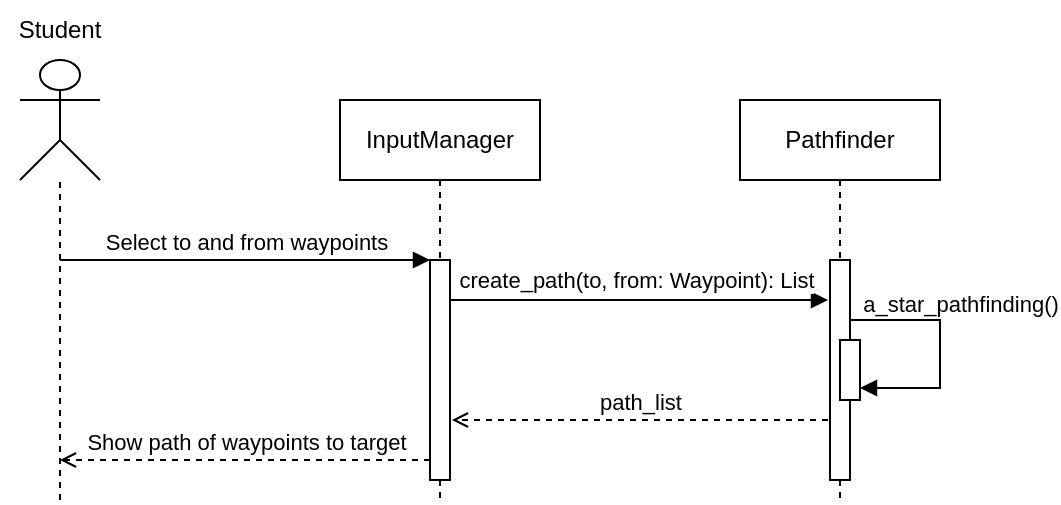 <mxfile version="24.7.17">
  <diagram name="Page-1" id="2YBvvXClWsGukQMizWep">
    <mxGraphModel dx="792" dy="518" grid="1" gridSize="10" guides="1" tooltips="1" connect="1" arrows="1" fold="1" page="1" pageScale="1" pageWidth="850" pageHeight="1100" math="0" shadow="0">
      <root>
        <mxCell id="0" />
        <mxCell id="1" parent="0" />
        <mxCell id="aM9ryv3xv72pqoxQDRHE-5" value="InputManager" style="shape=umlLifeline;perimeter=lifelinePerimeter;whiteSpace=wrap;html=1;container=0;dropTarget=0;collapsible=0;recursiveResize=0;outlineConnect=0;portConstraint=eastwest;newEdgeStyle={&quot;edgeStyle&quot;:&quot;elbowEdgeStyle&quot;,&quot;elbow&quot;:&quot;vertical&quot;,&quot;curved&quot;:0,&quot;rounded&quot;:0};" parent="1" vertex="1">
          <mxGeometry x="240" y="80" width="100" height="200" as="geometry" />
        </mxCell>
        <mxCell id="fWLCfGAsJlspZUFE4-yk-4" style="edgeStyle=elbowEdgeStyle;rounded=0;orthogonalLoop=1;jettySize=auto;html=1;elbow=vertical;curved=0;" parent="aM9ryv3xv72pqoxQDRHE-5" source="aM9ryv3xv72pqoxQDRHE-6" target="aM9ryv3xv72pqoxQDRHE-5" edge="1">
          <mxGeometry relative="1" as="geometry" />
        </mxCell>
        <mxCell id="aM9ryv3xv72pqoxQDRHE-6" value="" style="html=1;points=[];perimeter=orthogonalPerimeter;outlineConnect=0;targetShapes=umlLifeline;portConstraint=eastwest;newEdgeStyle={&quot;edgeStyle&quot;:&quot;elbowEdgeStyle&quot;,&quot;elbow&quot;:&quot;vertical&quot;,&quot;curved&quot;:0,&quot;rounded&quot;:0};" parent="aM9ryv3xv72pqoxQDRHE-5" vertex="1">
          <mxGeometry x="45" y="80" width="10" height="110" as="geometry" />
        </mxCell>
        <mxCell id="aM9ryv3xv72pqoxQDRHE-10" value="Select to and from waypoints" style="html=1;verticalAlign=bottom;endArrow=block;endSize=6;elbow=vertical;rounded=0;endFill=1;" parent="1" edge="1">
          <mxGeometry relative="1" as="geometry">
            <mxPoint x="285" y="160" as="targetPoint" />
            <mxPoint x="100" y="160" as="sourcePoint" />
          </mxGeometry>
        </mxCell>
        <mxCell id="SFPaSA88H66n3JvD3_18-4" value="" style="shape=umlActor;verticalLabelPosition=bottom;verticalAlign=top;html=1;outlineConnect=0;align=center;" parent="1" vertex="1">
          <mxGeometry x="80" y="60" width="40" height="60" as="geometry" />
        </mxCell>
        <mxCell id="SFPaSA88H66n3JvD3_18-5" value="" style="endArrow=none;dashed=1;html=1;rounded=0;" parent="1" target="SFPaSA88H66n3JvD3_18-4" edge="1">
          <mxGeometry width="50" height="50" relative="1" as="geometry">
            <mxPoint x="100" y="280" as="sourcePoint" />
            <mxPoint x="220" y="230" as="targetPoint" />
          </mxGeometry>
        </mxCell>
        <mxCell id="SFPaSA88H66n3JvD3_18-6" value="Student" style="text;html=1;align=center;verticalAlign=middle;whiteSpace=wrap;rounded=0;" parent="1" vertex="1">
          <mxGeometry x="70" y="30" width="60" height="30" as="geometry" />
        </mxCell>
        <mxCell id="SFPaSA88H66n3JvD3_18-7" value="Pathfinder" style="shape=umlLifeline;perimeter=lifelinePerimeter;whiteSpace=wrap;html=1;container=0;dropTarget=0;collapsible=0;recursiveResize=0;outlineConnect=0;portConstraint=eastwest;newEdgeStyle={&quot;edgeStyle&quot;:&quot;elbowEdgeStyle&quot;,&quot;elbow&quot;:&quot;vertical&quot;,&quot;curved&quot;:0,&quot;rounded&quot;:0};" parent="1" vertex="1">
          <mxGeometry x="440" y="80" width="100" height="200" as="geometry" />
        </mxCell>
        <mxCell id="SFPaSA88H66n3JvD3_18-8" value="" style="html=1;points=[];perimeter=orthogonalPerimeter;outlineConnect=0;targetShapes=umlLifeline;portConstraint=eastwest;newEdgeStyle={&quot;edgeStyle&quot;:&quot;elbowEdgeStyle&quot;,&quot;elbow&quot;:&quot;vertical&quot;,&quot;curved&quot;:0,&quot;rounded&quot;:0};" parent="SFPaSA88H66n3JvD3_18-7" vertex="1">
          <mxGeometry x="45" y="80" width="10" height="110" as="geometry" />
        </mxCell>
        <mxCell id="SFPaSA88H66n3JvD3_18-18" value="" style="html=1;points=[];perimeter=orthogonalPerimeter;outlineConnect=0;targetShapes=umlLifeline;portConstraint=eastwest;newEdgeStyle={&quot;edgeStyle&quot;:&quot;elbowEdgeStyle&quot;,&quot;elbow&quot;:&quot;vertical&quot;,&quot;curved&quot;:0,&quot;rounded&quot;:0};" parent="SFPaSA88H66n3JvD3_18-7" vertex="1">
          <mxGeometry x="50" y="120" width="10" height="30" as="geometry" />
        </mxCell>
        <mxCell id="SFPaSA88H66n3JvD3_18-14" value="" style="endArrow=block;html=1;rounded=0;elbow=vertical;endFill=1;verticalAlign=middle;edgeStyle=orthogonalEdgeStyle;" parent="SFPaSA88H66n3JvD3_18-7" source="SFPaSA88H66n3JvD3_18-8" target="SFPaSA88H66n3JvD3_18-18" edge="1">
          <mxGeometry width="50" height="50" relative="1" as="geometry">
            <mxPoint x="56" y="107" as="sourcePoint" />
            <mxPoint x="120" y="160" as="targetPoint" />
            <Array as="points">
              <mxPoint x="100" y="110" />
              <mxPoint x="100" y="144" />
            </Array>
          </mxGeometry>
        </mxCell>
        <mxCell id="SFPaSA88H66n3JvD3_18-15" value="a_star_pathfinding()" style="edgeLabel;html=1;align=center;verticalAlign=middle;resizable=0;points=[];" parent="SFPaSA88H66n3JvD3_18-14" vertex="1" connectable="0">
          <mxGeometry x="-0.067" relative="1" as="geometry">
            <mxPoint x="10" y="-19" as="offset" />
          </mxGeometry>
        </mxCell>
        <mxCell id="SFPaSA88H66n3JvD3_18-9" value="" style="endArrow=block;html=1;rounded=0;elbow=vertical;endFill=1;verticalAlign=middle;" parent="1" edge="1">
          <mxGeometry width="50" height="50" relative="1" as="geometry">
            <mxPoint x="295" y="180" as="sourcePoint" />
            <mxPoint x="484" y="180" as="targetPoint" />
          </mxGeometry>
        </mxCell>
        <mxCell id="SFPaSA88H66n3JvD3_18-11" value="create_path(to, from: Waypoint): List" style="edgeLabel;html=1;align=center;verticalAlign=middle;resizable=0;points=[];" parent="SFPaSA88H66n3JvD3_18-9" vertex="1" connectable="0">
          <mxGeometry x="-0.067" relative="1" as="geometry">
            <mxPoint x="5" y="-10" as="offset" />
          </mxGeometry>
        </mxCell>
        <mxCell id="SFPaSA88H66n3JvD3_18-20" value="path_list" style="html=1;verticalAlign=bottom;endArrow=open;elbow=vertical;rounded=0;dashed=1;endFill=0;" parent="1" edge="1">
          <mxGeometry relative="1" as="geometry">
            <mxPoint x="484" y="240" as="sourcePoint" />
            <mxPoint x="296" y="240" as="targetPoint" />
          </mxGeometry>
        </mxCell>
        <mxCell id="SFPaSA88H66n3JvD3_18-21" value="Show path of waypoints to target" style="html=1;verticalAlign=bottom;endArrow=open;elbow=vertical;rounded=0;dashed=1;endFill=0;" parent="1" edge="1">
          <mxGeometry relative="1" as="geometry">
            <mxPoint x="285" y="260" as="sourcePoint" />
            <mxPoint x="100" y="260" as="targetPoint" />
          </mxGeometry>
        </mxCell>
      </root>
    </mxGraphModel>
  </diagram>
</mxfile>
